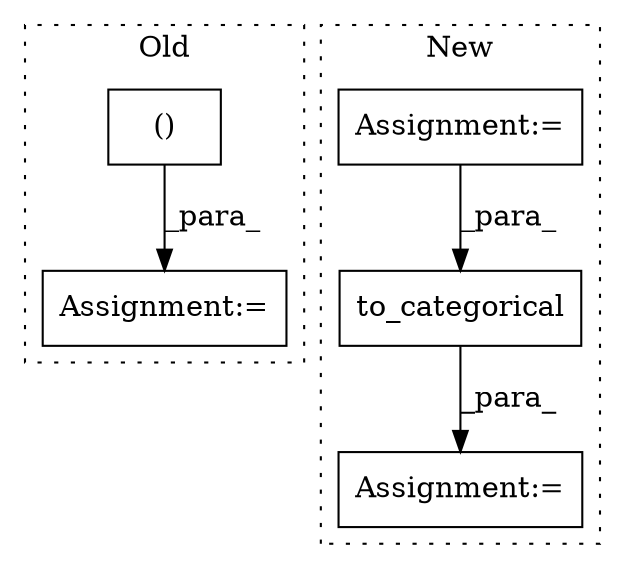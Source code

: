 digraph G {
subgraph cluster0 {
1 [label="()" a="106" s="1161" l="204" shape="box"];
4 [label="Assignment:=" a="7" s="1484" l="1" shape="box"];
label = "Old";
style="dotted";
}
subgraph cluster1 {
2 [label="to_categorical" a="32" s="1263,1288" l="15,1" shape="box"];
3 [label="Assignment:=" a="7" s="1251" l="12" shape="box"];
5 [label="Assignment:=" a="7" s="1347" l="23" shape="box"];
label = "New";
style="dotted";
}
1 -> 4 [label="_para_"];
2 -> 3 [label="_para_"];
5 -> 2 [label="_para_"];
}
